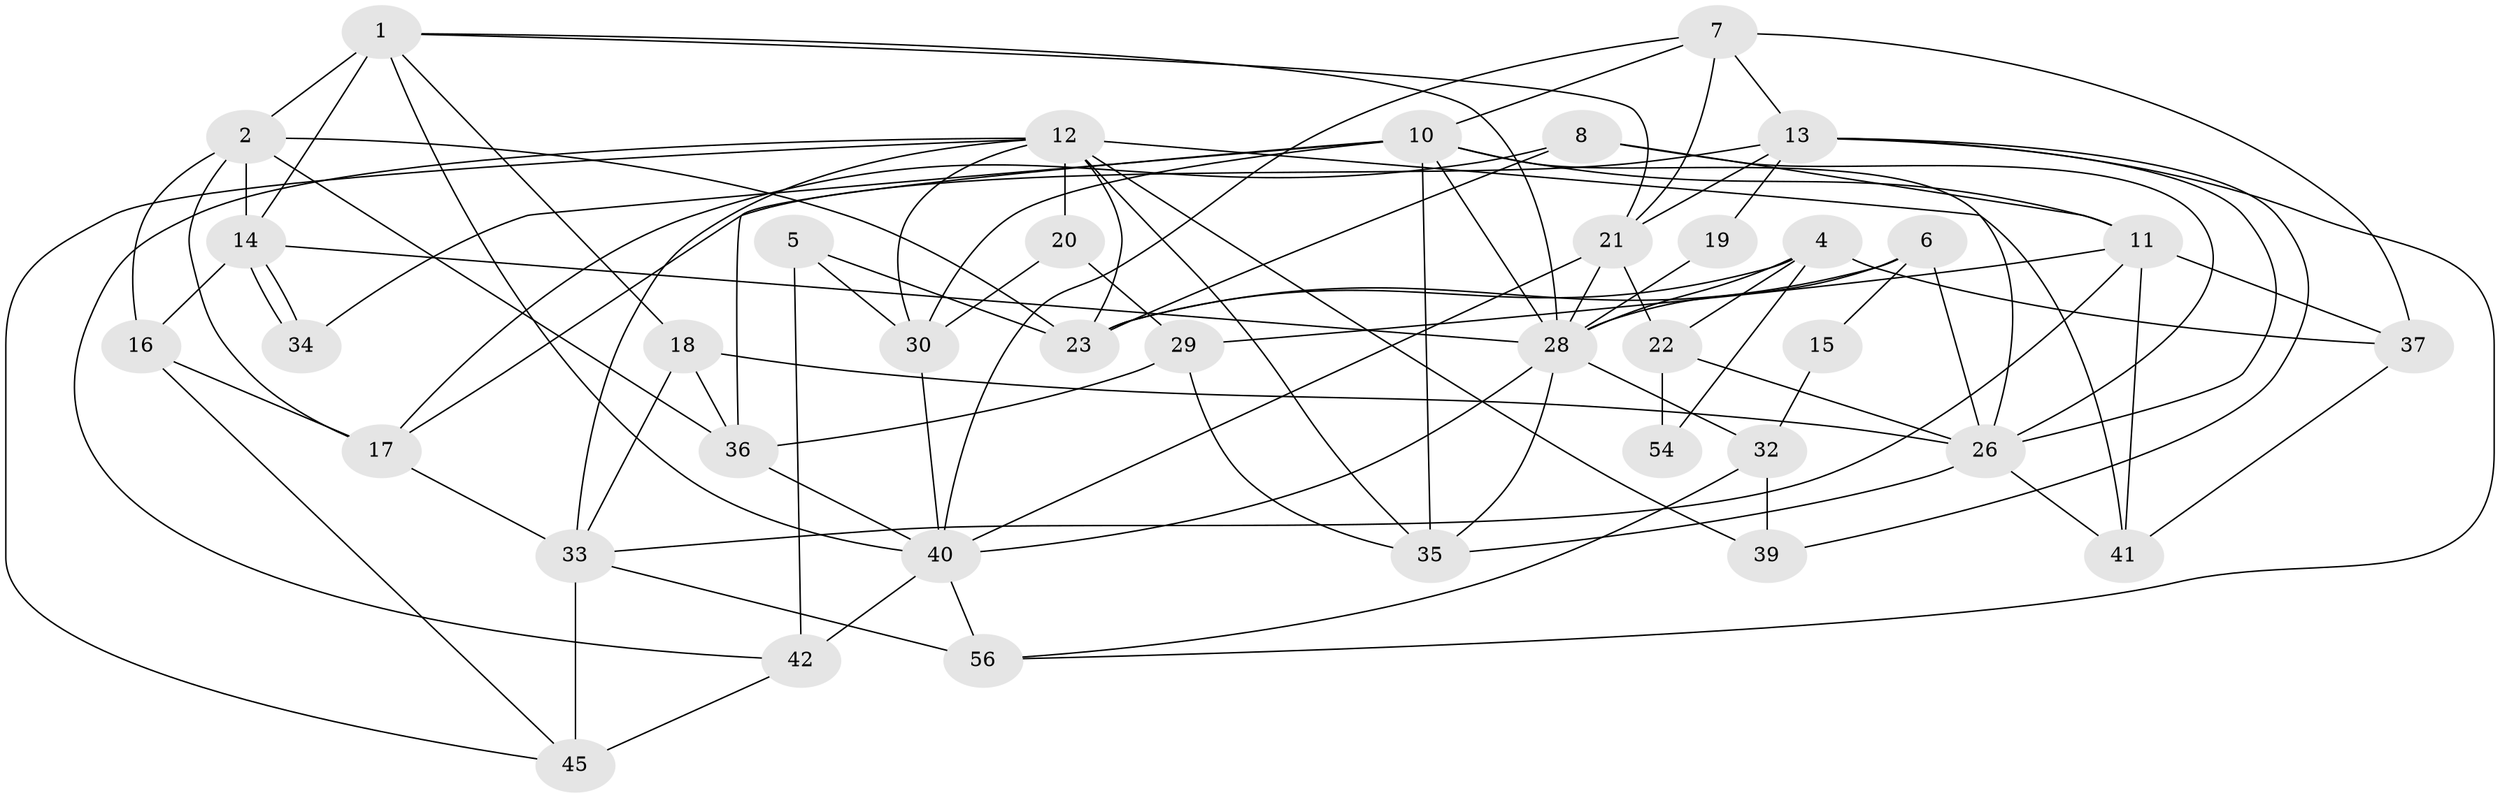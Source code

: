 // Generated by graph-tools (version 1.1) at 2025/52/02/27/25 19:52:06]
// undirected, 38 vertices, 94 edges
graph export_dot {
graph [start="1"]
  node [color=gray90,style=filled];
  1 [super="+46"];
  2 [super="+3"];
  4 [super="+64"];
  5;
  6 [super="+9"];
  7 [super="+48"];
  8;
  10 [super="+62"];
  11 [super="+57"];
  12 [super="+51"];
  13 [super="+55"];
  14 [super="+27"];
  15;
  16 [super="+47"];
  17 [super="+25"];
  18 [super="+24"];
  19;
  20 [super="+53"];
  21 [super="+49"];
  22;
  23 [super="+44"];
  26 [super="+65"];
  28 [super="+31"];
  29 [super="+43"];
  30 [super="+61"];
  32 [super="+38"];
  33 [super="+63"];
  34;
  35 [super="+52"];
  36 [super="+59"];
  37;
  39;
  40 [super="+50"];
  41 [super="+60"];
  42;
  45 [super="+58"];
  54;
  56;
  1 -- 40;
  1 -- 21;
  1 -- 14;
  1 -- 2 [weight=2];
  1 -- 18;
  1 -- 28;
  2 -- 36;
  2 -- 16;
  2 -- 17;
  2 -- 23;
  2 -- 14;
  4 -- 28 [weight=2];
  4 -- 22;
  4 -- 37 [weight=2];
  4 -- 54;
  4 -- 23;
  5 -- 42;
  5 -- 30;
  5 -- 23;
  6 -- 26;
  6 -- 28;
  6 -- 15;
  6 -- 23;
  7 -- 13;
  7 -- 37;
  7 -- 10;
  7 -- 21;
  7 -- 40;
  8 -- 26;
  8 -- 23;
  8 -- 17;
  8 -- 11;
  10 -- 36;
  10 -- 28;
  10 -- 34;
  10 -- 35;
  10 -- 26;
  10 -- 11;
  10 -- 30;
  11 -- 37;
  11 -- 33;
  11 -- 41;
  11 -- 29;
  12 -- 33;
  12 -- 35;
  12 -- 20;
  12 -- 23;
  12 -- 39;
  12 -- 41;
  12 -- 42;
  12 -- 30;
  12 -- 45;
  13 -- 39;
  13 -- 19;
  13 -- 21;
  13 -- 56;
  13 -- 26;
  13 -- 17;
  14 -- 34;
  14 -- 34;
  14 -- 16;
  14 -- 28;
  15 -- 32;
  16 -- 17;
  16 -- 45;
  17 -- 33;
  18 -- 26;
  18 -- 33;
  18 -- 36;
  19 -- 28;
  20 -- 30 [weight=2];
  20 -- 29;
  21 -- 22;
  21 -- 28;
  21 -- 40;
  22 -- 54;
  22 -- 26;
  26 -- 35;
  26 -- 41;
  28 -- 35;
  28 -- 32;
  28 -- 40;
  29 -- 36;
  29 -- 35;
  30 -- 40;
  32 -- 56;
  32 -- 39;
  33 -- 56;
  33 -- 45 [weight=2];
  36 -- 40;
  37 -- 41;
  40 -- 56;
  40 -- 42;
  42 -- 45;
}
